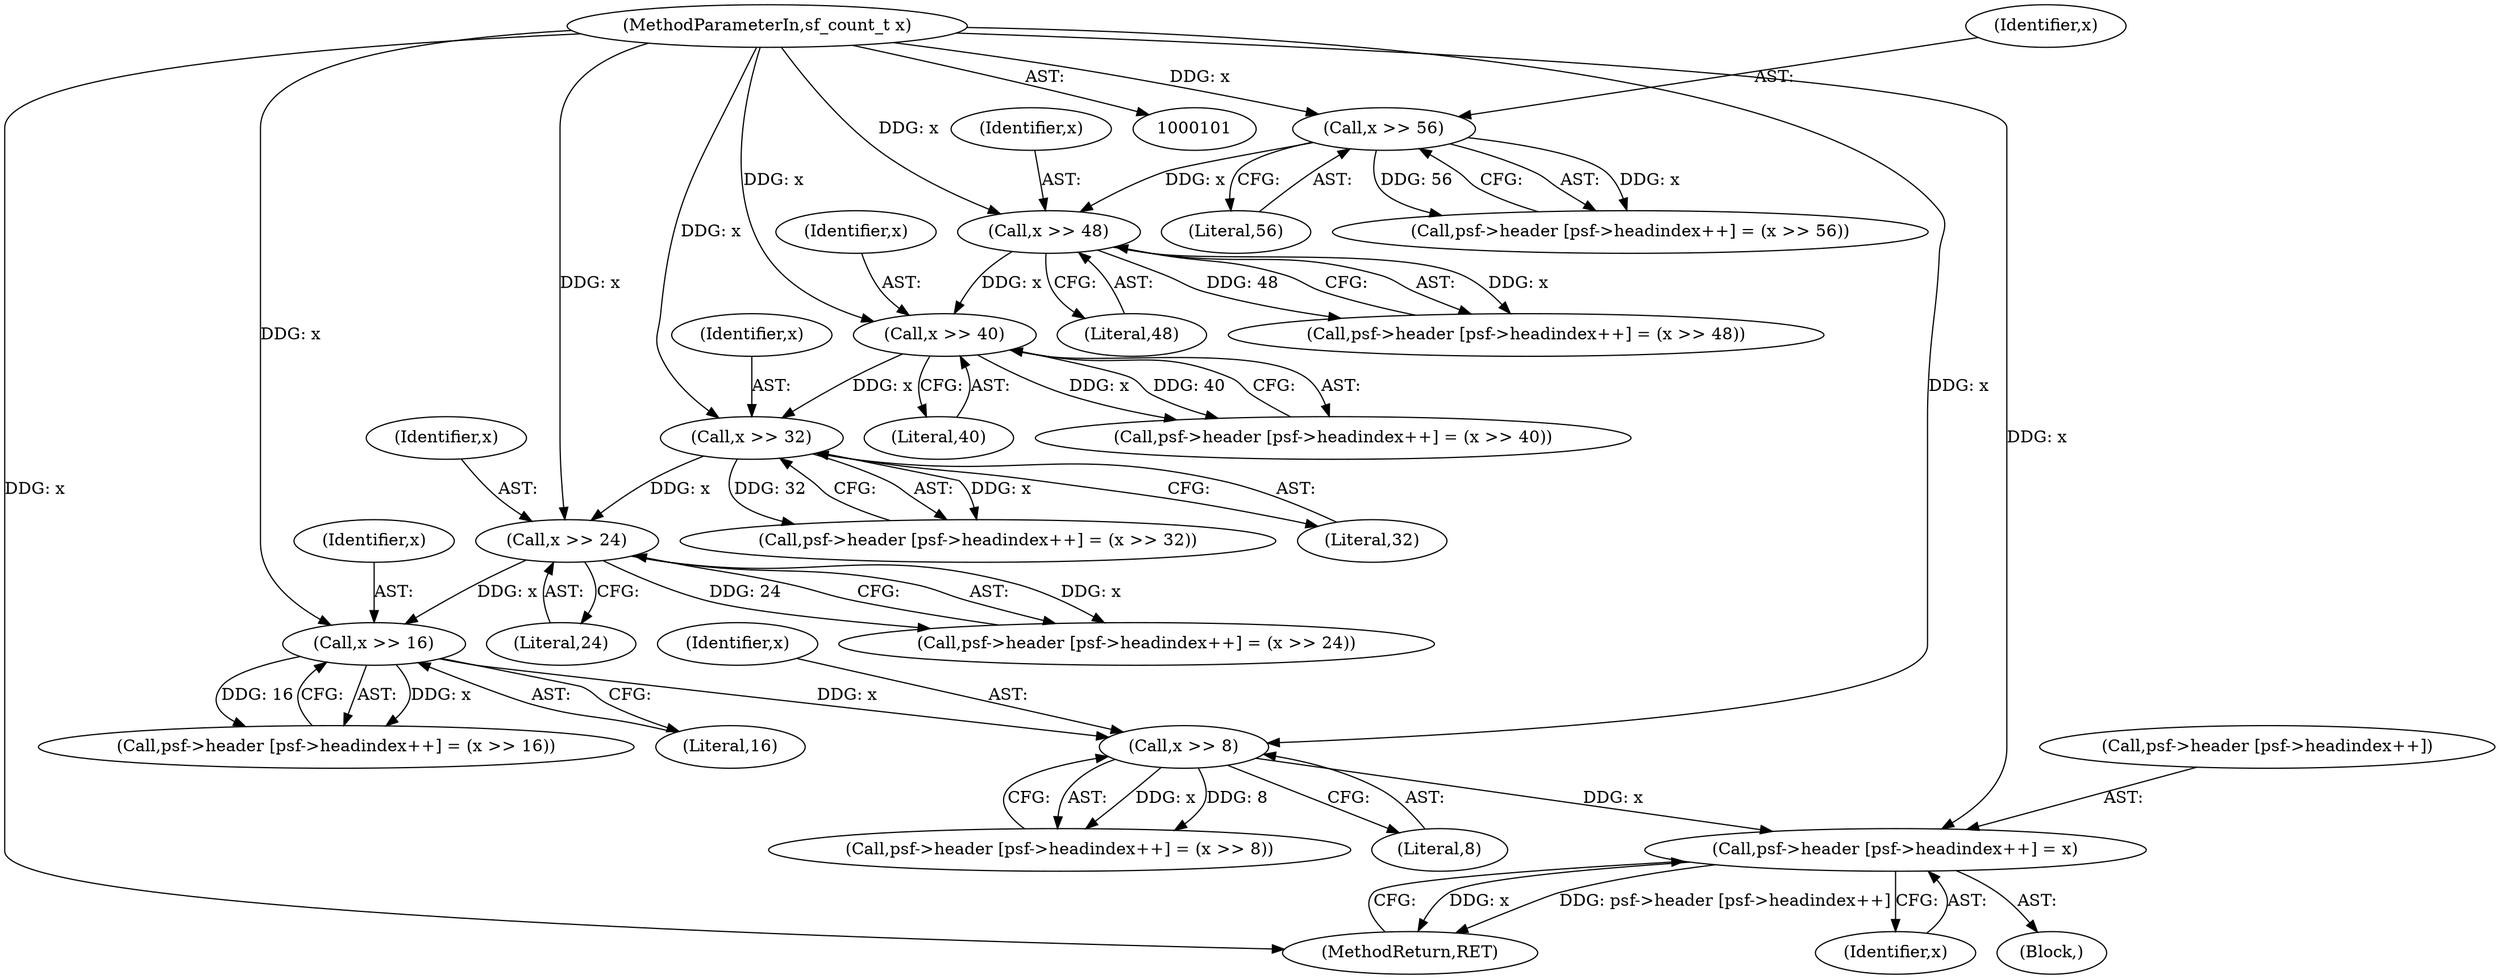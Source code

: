 digraph "1_libsndfile_708e996c87c5fae77b104ccfeb8f6db784c32074_2@pointer" {
"1000201" [label="(Call,psf->header [psf->headindex++] = x)"];
"1000198" [label="(Call,x >> 8)"];
"1000186" [label="(Call,x >> 16)"];
"1000174" [label="(Call,x >> 24)"];
"1000162" [label="(Call,x >> 32)"];
"1000150" [label="(Call,x >> 40)"];
"1000138" [label="(Call,x >> 48)"];
"1000126" [label="(Call,x >> 56)"];
"1000103" [label="(MethodParameterIn,sf_count_t x)"];
"1000139" [label="(Identifier,x)"];
"1000188" [label="(Literal,16)"];
"1000175" [label="(Identifier,x)"];
"1000198" [label="(Call,x >> 8)"];
"1000126" [label="(Call,x >> 56)"];
"1000128" [label="(Literal,56)"];
"1000151" [label="(Identifier,x)"];
"1000186" [label="(Call,x >> 16)"];
"1000177" [label="(Call,psf->header [psf->headindex++] = (x >> 16))"];
"1000117" [label="(Call,psf->header [psf->headindex++] = (x >> 56))"];
"1000141" [label="(Call,psf->header [psf->headindex++] = (x >> 40))"];
"1000140" [label="(Literal,48)"];
"1000210" [label="(Identifier,x)"];
"1000165" [label="(Call,psf->header [psf->headindex++] = (x >> 24))"];
"1000189" [label="(Call,psf->header [psf->headindex++] = (x >> 8))"];
"1000164" [label="(Literal,32)"];
"1000138" [label="(Call,x >> 48)"];
"1000200" [label="(Literal,8)"];
"1000211" [label="(MethodReturn,RET)"];
"1000129" [label="(Call,psf->header [psf->headindex++] = (x >> 48))"];
"1000153" [label="(Call,psf->header [psf->headindex++] = (x >> 32))"];
"1000187" [label="(Identifier,x)"];
"1000162" [label="(Call,x >> 32)"];
"1000127" [label="(Identifier,x)"];
"1000103" [label="(MethodParameterIn,sf_count_t x)"];
"1000163" [label="(Identifier,x)"];
"1000202" [label="(Call,psf->header [psf->headindex++])"];
"1000116" [label="(Block,)"];
"1000201" [label="(Call,psf->header [psf->headindex++] = x)"];
"1000176" [label="(Literal,24)"];
"1000174" [label="(Call,x >> 24)"];
"1000152" [label="(Literal,40)"];
"1000150" [label="(Call,x >> 40)"];
"1000199" [label="(Identifier,x)"];
"1000201" -> "1000116"  [label="AST: "];
"1000201" -> "1000210"  [label="CFG: "];
"1000202" -> "1000201"  [label="AST: "];
"1000210" -> "1000201"  [label="AST: "];
"1000211" -> "1000201"  [label="CFG: "];
"1000201" -> "1000211"  [label="DDG: x"];
"1000201" -> "1000211"  [label="DDG: psf->header [psf->headindex++]"];
"1000198" -> "1000201"  [label="DDG: x"];
"1000103" -> "1000201"  [label="DDG: x"];
"1000198" -> "1000189"  [label="AST: "];
"1000198" -> "1000200"  [label="CFG: "];
"1000199" -> "1000198"  [label="AST: "];
"1000200" -> "1000198"  [label="AST: "];
"1000189" -> "1000198"  [label="CFG: "];
"1000198" -> "1000189"  [label="DDG: x"];
"1000198" -> "1000189"  [label="DDG: 8"];
"1000186" -> "1000198"  [label="DDG: x"];
"1000103" -> "1000198"  [label="DDG: x"];
"1000186" -> "1000177"  [label="AST: "];
"1000186" -> "1000188"  [label="CFG: "];
"1000187" -> "1000186"  [label="AST: "];
"1000188" -> "1000186"  [label="AST: "];
"1000177" -> "1000186"  [label="CFG: "];
"1000186" -> "1000177"  [label="DDG: x"];
"1000186" -> "1000177"  [label="DDG: 16"];
"1000174" -> "1000186"  [label="DDG: x"];
"1000103" -> "1000186"  [label="DDG: x"];
"1000174" -> "1000165"  [label="AST: "];
"1000174" -> "1000176"  [label="CFG: "];
"1000175" -> "1000174"  [label="AST: "];
"1000176" -> "1000174"  [label="AST: "];
"1000165" -> "1000174"  [label="CFG: "];
"1000174" -> "1000165"  [label="DDG: x"];
"1000174" -> "1000165"  [label="DDG: 24"];
"1000162" -> "1000174"  [label="DDG: x"];
"1000103" -> "1000174"  [label="DDG: x"];
"1000162" -> "1000153"  [label="AST: "];
"1000162" -> "1000164"  [label="CFG: "];
"1000163" -> "1000162"  [label="AST: "];
"1000164" -> "1000162"  [label="AST: "];
"1000153" -> "1000162"  [label="CFG: "];
"1000162" -> "1000153"  [label="DDG: x"];
"1000162" -> "1000153"  [label="DDG: 32"];
"1000150" -> "1000162"  [label="DDG: x"];
"1000103" -> "1000162"  [label="DDG: x"];
"1000150" -> "1000141"  [label="AST: "];
"1000150" -> "1000152"  [label="CFG: "];
"1000151" -> "1000150"  [label="AST: "];
"1000152" -> "1000150"  [label="AST: "];
"1000141" -> "1000150"  [label="CFG: "];
"1000150" -> "1000141"  [label="DDG: x"];
"1000150" -> "1000141"  [label="DDG: 40"];
"1000138" -> "1000150"  [label="DDG: x"];
"1000103" -> "1000150"  [label="DDG: x"];
"1000138" -> "1000129"  [label="AST: "];
"1000138" -> "1000140"  [label="CFG: "];
"1000139" -> "1000138"  [label="AST: "];
"1000140" -> "1000138"  [label="AST: "];
"1000129" -> "1000138"  [label="CFG: "];
"1000138" -> "1000129"  [label="DDG: x"];
"1000138" -> "1000129"  [label="DDG: 48"];
"1000126" -> "1000138"  [label="DDG: x"];
"1000103" -> "1000138"  [label="DDG: x"];
"1000126" -> "1000117"  [label="AST: "];
"1000126" -> "1000128"  [label="CFG: "];
"1000127" -> "1000126"  [label="AST: "];
"1000128" -> "1000126"  [label="AST: "];
"1000117" -> "1000126"  [label="CFG: "];
"1000126" -> "1000117"  [label="DDG: x"];
"1000126" -> "1000117"  [label="DDG: 56"];
"1000103" -> "1000126"  [label="DDG: x"];
"1000103" -> "1000101"  [label="AST: "];
"1000103" -> "1000211"  [label="DDG: x"];
}
